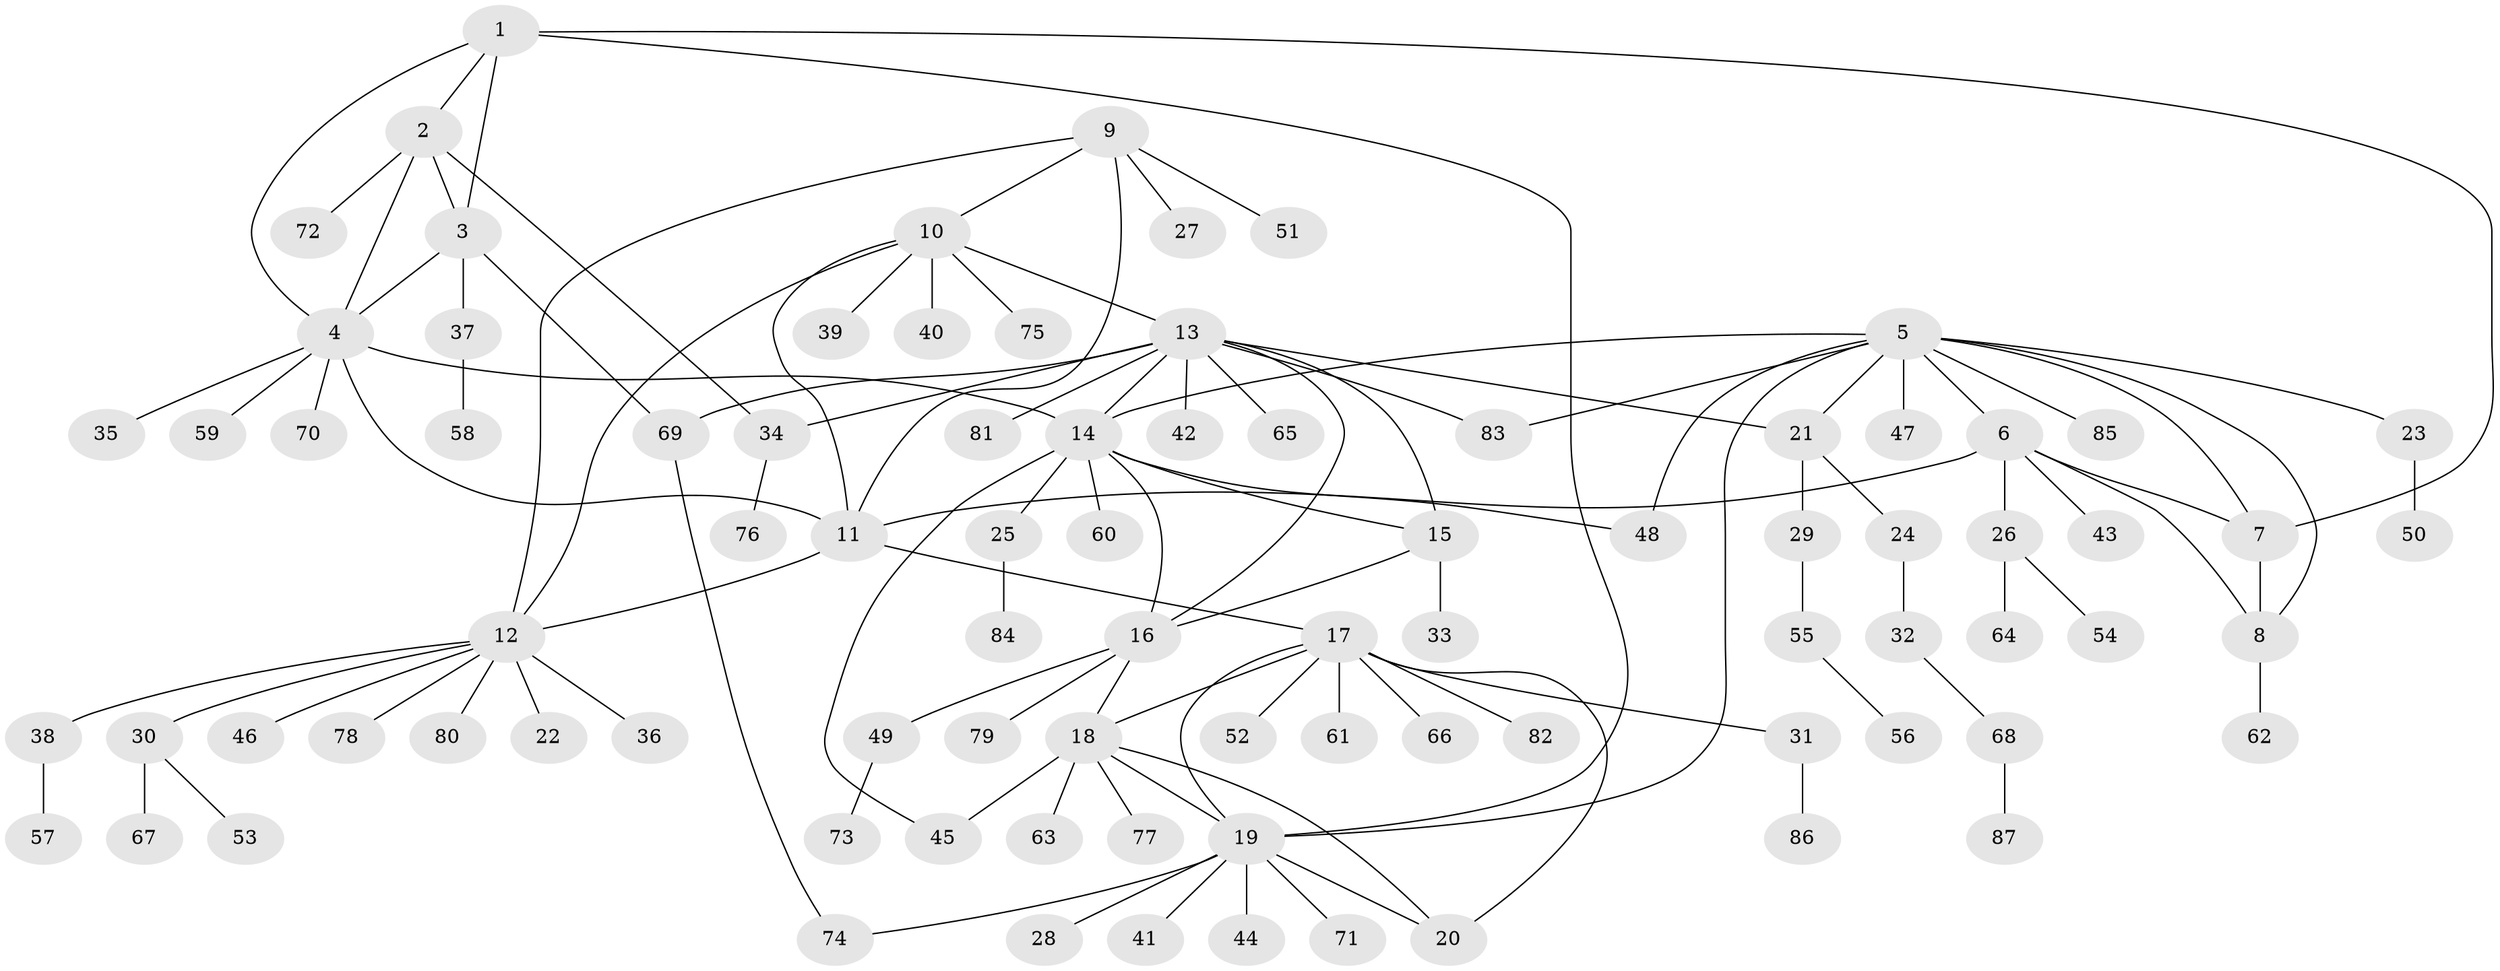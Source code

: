 // coarse degree distribution, {6: 0.014705882352941176, 9: 0.04411764705882353, 5: 0.04411764705882353, 11: 0.029411764705882353, 4: 0.014705882352941176, 8: 0.04411764705882353, 10: 0.014705882352941176, 3: 0.029411764705882353, 1: 0.5882352941176471, 2: 0.17647058823529413}
// Generated by graph-tools (version 1.1) at 2025/42/03/06/25 10:42:11]
// undirected, 87 vertices, 114 edges
graph export_dot {
graph [start="1"]
  node [color=gray90,style=filled];
  1;
  2;
  3;
  4;
  5;
  6;
  7;
  8;
  9;
  10;
  11;
  12;
  13;
  14;
  15;
  16;
  17;
  18;
  19;
  20;
  21;
  22;
  23;
  24;
  25;
  26;
  27;
  28;
  29;
  30;
  31;
  32;
  33;
  34;
  35;
  36;
  37;
  38;
  39;
  40;
  41;
  42;
  43;
  44;
  45;
  46;
  47;
  48;
  49;
  50;
  51;
  52;
  53;
  54;
  55;
  56;
  57;
  58;
  59;
  60;
  61;
  62;
  63;
  64;
  65;
  66;
  67;
  68;
  69;
  70;
  71;
  72;
  73;
  74;
  75;
  76;
  77;
  78;
  79;
  80;
  81;
  82;
  83;
  84;
  85;
  86;
  87;
  1 -- 2;
  1 -- 3;
  1 -- 4;
  1 -- 7;
  1 -- 19;
  2 -- 3;
  2 -- 4;
  2 -- 34;
  2 -- 72;
  3 -- 4;
  3 -- 37;
  3 -- 69;
  4 -- 11;
  4 -- 14;
  4 -- 35;
  4 -- 59;
  4 -- 70;
  5 -- 6;
  5 -- 7;
  5 -- 8;
  5 -- 14;
  5 -- 19;
  5 -- 21;
  5 -- 23;
  5 -- 47;
  5 -- 48;
  5 -- 83;
  5 -- 85;
  6 -- 7;
  6 -- 8;
  6 -- 11;
  6 -- 26;
  6 -- 43;
  7 -- 8;
  8 -- 62;
  9 -- 10;
  9 -- 11;
  9 -- 12;
  9 -- 27;
  9 -- 51;
  10 -- 11;
  10 -- 12;
  10 -- 13;
  10 -- 39;
  10 -- 40;
  10 -- 75;
  11 -- 12;
  11 -- 17;
  12 -- 22;
  12 -- 30;
  12 -- 36;
  12 -- 38;
  12 -- 46;
  12 -- 78;
  12 -- 80;
  13 -- 14;
  13 -- 15;
  13 -- 16;
  13 -- 21;
  13 -- 34;
  13 -- 42;
  13 -- 65;
  13 -- 69;
  13 -- 81;
  13 -- 83;
  14 -- 15;
  14 -- 16;
  14 -- 25;
  14 -- 45;
  14 -- 48;
  14 -- 60;
  15 -- 16;
  15 -- 33;
  16 -- 18;
  16 -- 49;
  16 -- 79;
  17 -- 18;
  17 -- 19;
  17 -- 20;
  17 -- 31;
  17 -- 52;
  17 -- 61;
  17 -- 66;
  17 -- 82;
  18 -- 19;
  18 -- 20;
  18 -- 45;
  18 -- 63;
  18 -- 77;
  19 -- 20;
  19 -- 28;
  19 -- 41;
  19 -- 44;
  19 -- 71;
  19 -- 74;
  21 -- 24;
  21 -- 29;
  23 -- 50;
  24 -- 32;
  25 -- 84;
  26 -- 54;
  26 -- 64;
  29 -- 55;
  30 -- 53;
  30 -- 67;
  31 -- 86;
  32 -- 68;
  34 -- 76;
  37 -- 58;
  38 -- 57;
  49 -- 73;
  55 -- 56;
  68 -- 87;
  69 -- 74;
}
